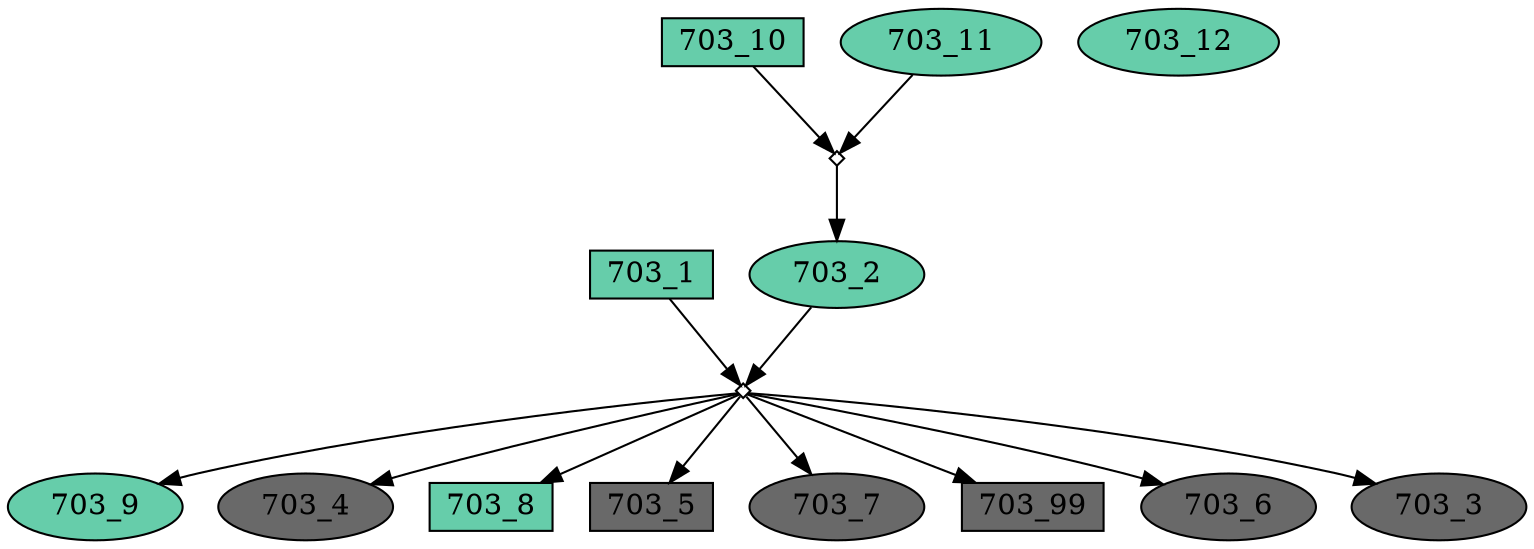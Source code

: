 digraph {
	"703_2" [shape=box fillcolor=aquamarine3 fontcolor=black height=0.3 regular=0 shape=ellipse style=filled width=0.5]
	"703_10x703_11" -> "703_2"
	"703_2" -> "703_1x703_2"
	"703_9" [shape=box fillcolor=aquamarine3 fontcolor=black height=0.3 regular=0 shape=ellipse style=filled width=0.5]
	"703_1x703_2" -> "703_9"
	"703_1" [shape=box fillcolor=aquamarine3 fontcolor=black height=0.3 regular=0 shape=box style=filled width=0.5]
	"703_1" -> "703_1x703_2"
	"703_4" [shape=box fillcolor=dimgrey fontcolor=black height=0.3 regular=0 shape=ellipse style=filled width=0.5]
	"703_1x703_2" -> "703_4"
	"703_8" [shape=box fillcolor=aquamarine3 fontcolor=black height=0.3 regular=0 shape=box style=filled width=0.5]
	"703_1x703_2" -> "703_8"
	"703_10" [shape=box fillcolor=aquamarine3 fontcolor=black height=0.3 regular=0 shape=box style=filled width=0.5]
	"703_10" -> "703_10x703_11"
	"703_5" [shape=box fillcolor=dimgrey fontcolor=black height=0.3 regular=0 shape=box style=filled width=0.5]
	"703_1x703_2" -> "703_5"
	"703_11" [shape=box fillcolor=aquamarine3 fontcolor=black height=0.3 regular=0 shape=ellipse style=filled width=0.5]
	"703_11" -> "703_10x703_11"
	"703_7" [shape=box fillcolor=dimgrey fontcolor=black height=0.3 regular=0 shape=ellipse style=filled width=0.5]
	"703_1x703_2" -> "703_7"
	"703_12" [shape=box fillcolor=aquamarine3 fontcolor=black height=0.3 regular=0 shape=ellipse style=filled width=0.5]
	"703_99" [shape=box fillcolor=dimgrey fontcolor=black height=0.3 regular=0 shape=box style=filled width=0.5]
	"703_1x703_2" -> "703_99"
	"703_6" [shape=box fillcolor=dimgrey fontcolor=black height=0.3 regular=0 shape=ellipse style=filled width=0.5]
	"703_1x703_2" -> "703_6"
	"703_3" [shape=box fillcolor=dimgrey fontcolor=black height=0.3 regular=0 shape=ellipse style=filled width=0.5]
	"703_1x703_2" -> "703_3"
	"703_1x703_2" [label="" height=.1 shape=diamond width=.1]
	"703_10x703_11" [label="" height=.1 shape=diamond width=.1]
}

